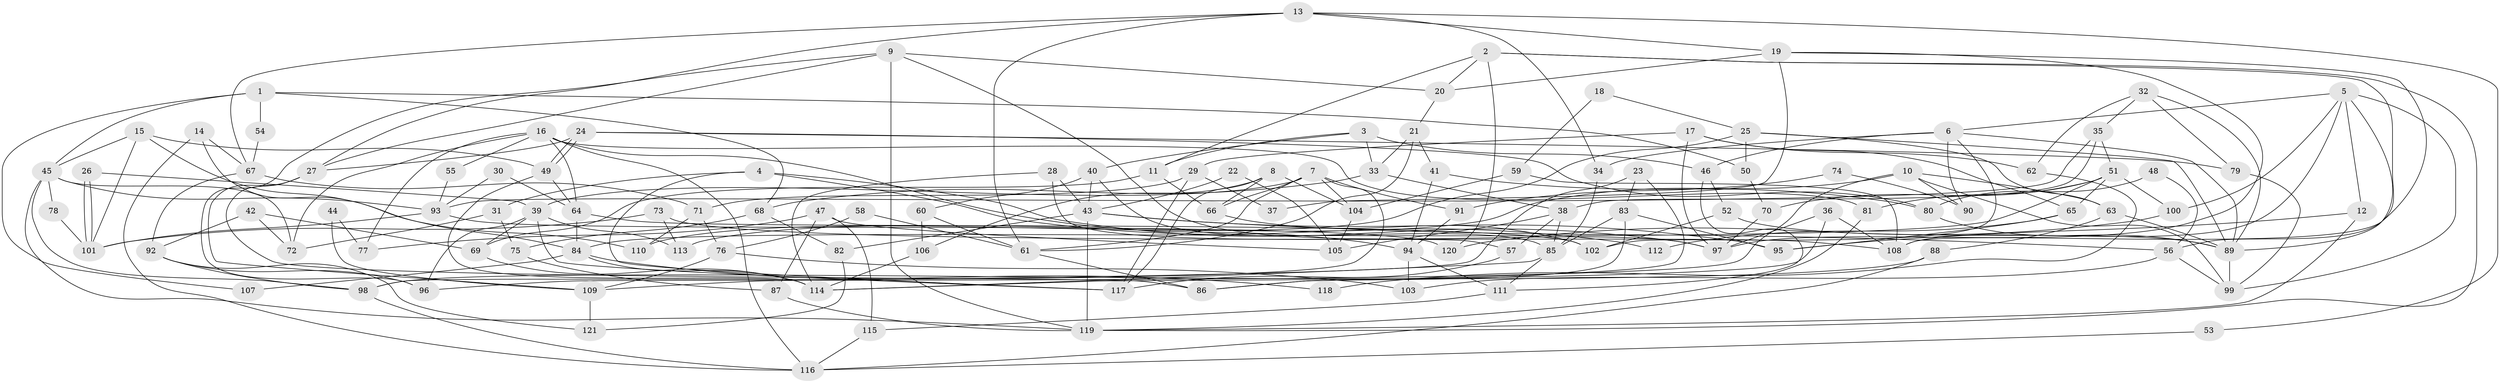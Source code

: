 // coarse degree distribution, {15: 0.05128205128205128, 11: 0.07692307692307693, 10: 0.05128205128205128, 7: 0.10256410256410256, 8: 0.1282051282051282, 4: 0.07692307692307693, 12: 0.05128205128205128, 13: 0.02564102564102564, 3: 0.10256410256410256, 2: 0.1282051282051282, 6: 0.07692307692307693, 9: 0.05128205128205128, 14: 0.02564102564102564, 5: 0.05128205128205128}
// Generated by graph-tools (version 1.1) at 2025/18/03/04/25 18:18:29]
// undirected, 121 vertices, 242 edges
graph export_dot {
graph [start="1"]
  node [color=gray90,style=filled];
  1;
  2;
  3;
  4;
  5;
  6;
  7;
  8;
  9;
  10;
  11;
  12;
  13;
  14;
  15;
  16;
  17;
  18;
  19;
  20;
  21;
  22;
  23;
  24;
  25;
  26;
  27;
  28;
  29;
  30;
  31;
  32;
  33;
  34;
  35;
  36;
  37;
  38;
  39;
  40;
  41;
  42;
  43;
  44;
  45;
  46;
  47;
  48;
  49;
  50;
  51;
  52;
  53;
  54;
  55;
  56;
  57;
  58;
  59;
  60;
  61;
  62;
  63;
  64;
  65;
  66;
  67;
  68;
  69;
  70;
  71;
  72;
  73;
  74;
  75;
  76;
  77;
  78;
  79;
  80;
  81;
  82;
  83;
  84;
  85;
  86;
  87;
  88;
  89;
  90;
  91;
  92;
  93;
  94;
  95;
  96;
  97;
  98;
  99;
  100;
  101;
  102;
  103;
  104;
  105;
  106;
  107;
  108;
  109;
  110;
  111;
  112;
  113;
  114;
  115;
  116;
  117;
  118;
  119;
  120;
  121;
  1 -- 68;
  1 -- 45;
  1 -- 50;
  1 -- 54;
  1 -- 107;
  2 -- 56;
  2 -- 119;
  2 -- 11;
  2 -- 20;
  2 -- 120;
  3 -- 46;
  3 -- 11;
  3 -- 33;
  3 -- 40;
  4 -- 97;
  4 -- 117;
  4 -- 31;
  4 -- 112;
  5 -- 89;
  5 -- 99;
  5 -- 6;
  5 -- 12;
  5 -- 100;
  5 -- 108;
  6 -- 89;
  6 -- 34;
  6 -- 46;
  6 -- 90;
  6 -- 102;
  7 -- 66;
  7 -- 39;
  7 -- 61;
  7 -- 91;
  7 -- 98;
  7 -- 104;
  8 -- 66;
  8 -- 117;
  8 -- 104;
  8 -- 106;
  9 -- 20;
  9 -- 27;
  9 -- 96;
  9 -- 97;
  9 -- 119;
  10 -- 63;
  10 -- 96;
  10 -- 90;
  10 -- 99;
  10 -- 113;
  11 -- 69;
  11 -- 66;
  12 -- 119;
  12 -- 95;
  13 -- 61;
  13 -- 19;
  13 -- 27;
  13 -- 34;
  13 -- 53;
  13 -- 67;
  14 -- 67;
  14 -- 116;
  14 -- 84;
  15 -- 101;
  15 -- 49;
  15 -- 45;
  15 -- 110;
  16 -- 81;
  16 -- 64;
  16 -- 55;
  16 -- 72;
  16 -- 77;
  16 -- 94;
  16 -- 116;
  17 -- 97;
  17 -- 65;
  17 -- 29;
  17 -- 62;
  18 -- 25;
  18 -- 59;
  19 -- 108;
  19 -- 20;
  19 -- 37;
  19 -- 97;
  20 -- 21;
  21 -- 61;
  21 -- 41;
  21 -- 33;
  22 -- 105;
  22 -- 43;
  23 -- 109;
  23 -- 83;
  23 -- 86;
  24 -- 79;
  24 -- 49;
  24 -- 49;
  24 -- 27;
  24 -- 80;
  25 -- 50;
  25 -- 63;
  25 -- 89;
  25 -- 110;
  26 -- 101;
  26 -- 101;
  26 -- 39;
  27 -- 86;
  27 -- 109;
  28 -- 114;
  28 -- 43;
  28 -- 57;
  29 -- 117;
  29 -- 37;
  29 -- 71;
  30 -- 93;
  30 -- 64;
  31 -- 72;
  31 -- 75;
  32 -- 89;
  32 -- 35;
  32 -- 62;
  32 -- 79;
  33 -- 38;
  33 -- 68;
  34 -- 85;
  35 -- 93;
  35 -- 38;
  35 -- 51;
  36 -- 114;
  36 -- 97;
  36 -- 108;
  38 -- 85;
  38 -- 57;
  38 -- 105;
  39 -- 113;
  39 -- 96;
  39 -- 69;
  39 -- 117;
  40 -- 60;
  40 -- 43;
  40 -- 85;
  41 -- 94;
  41 -- 80;
  42 -- 72;
  42 -- 92;
  42 -- 69;
  43 -- 95;
  43 -- 56;
  43 -- 82;
  43 -- 119;
  44 -- 109;
  44 -- 77;
  45 -- 119;
  45 -- 72;
  45 -- 78;
  45 -- 93;
  45 -- 98;
  46 -- 111;
  46 -- 52;
  47 -- 115;
  47 -- 105;
  47 -- 77;
  47 -- 87;
  48 -- 56;
  48 -- 80;
  49 -- 114;
  49 -- 64;
  50 -- 70;
  51 -- 84;
  51 -- 65;
  51 -- 70;
  51 -- 81;
  51 -- 100;
  52 -- 102;
  52 -- 89;
  53 -- 116;
  54 -- 67;
  55 -- 93;
  56 -- 99;
  56 -- 103;
  57 -- 117;
  58 -- 61;
  58 -- 76;
  59 -- 108;
  59 -- 104;
  60 -- 61;
  60 -- 106;
  61 -- 86;
  62 -- 118;
  63 -- 89;
  63 -- 88;
  64 -- 84;
  64 -- 102;
  65 -- 95;
  65 -- 112;
  66 -- 102;
  67 -- 71;
  67 -- 92;
  68 -- 75;
  68 -- 82;
  69 -- 114;
  70 -- 97;
  71 -- 110;
  71 -- 76;
  73 -- 101;
  73 -- 108;
  73 -- 113;
  74 -- 90;
  74 -- 91;
  75 -- 87;
  76 -- 109;
  76 -- 103;
  78 -- 101;
  79 -- 99;
  80 -- 89;
  81 -- 119;
  82 -- 121;
  83 -- 86;
  83 -- 85;
  83 -- 95;
  84 -- 114;
  84 -- 107;
  84 -- 118;
  85 -- 111;
  85 -- 114;
  87 -- 119;
  88 -- 98;
  88 -- 116;
  89 -- 99;
  91 -- 94;
  92 -- 98;
  92 -- 96;
  92 -- 121;
  93 -- 120;
  93 -- 101;
  94 -- 103;
  94 -- 111;
  98 -- 116;
  100 -- 120;
  104 -- 105;
  106 -- 114;
  109 -- 121;
  111 -- 115;
  115 -- 116;
}
